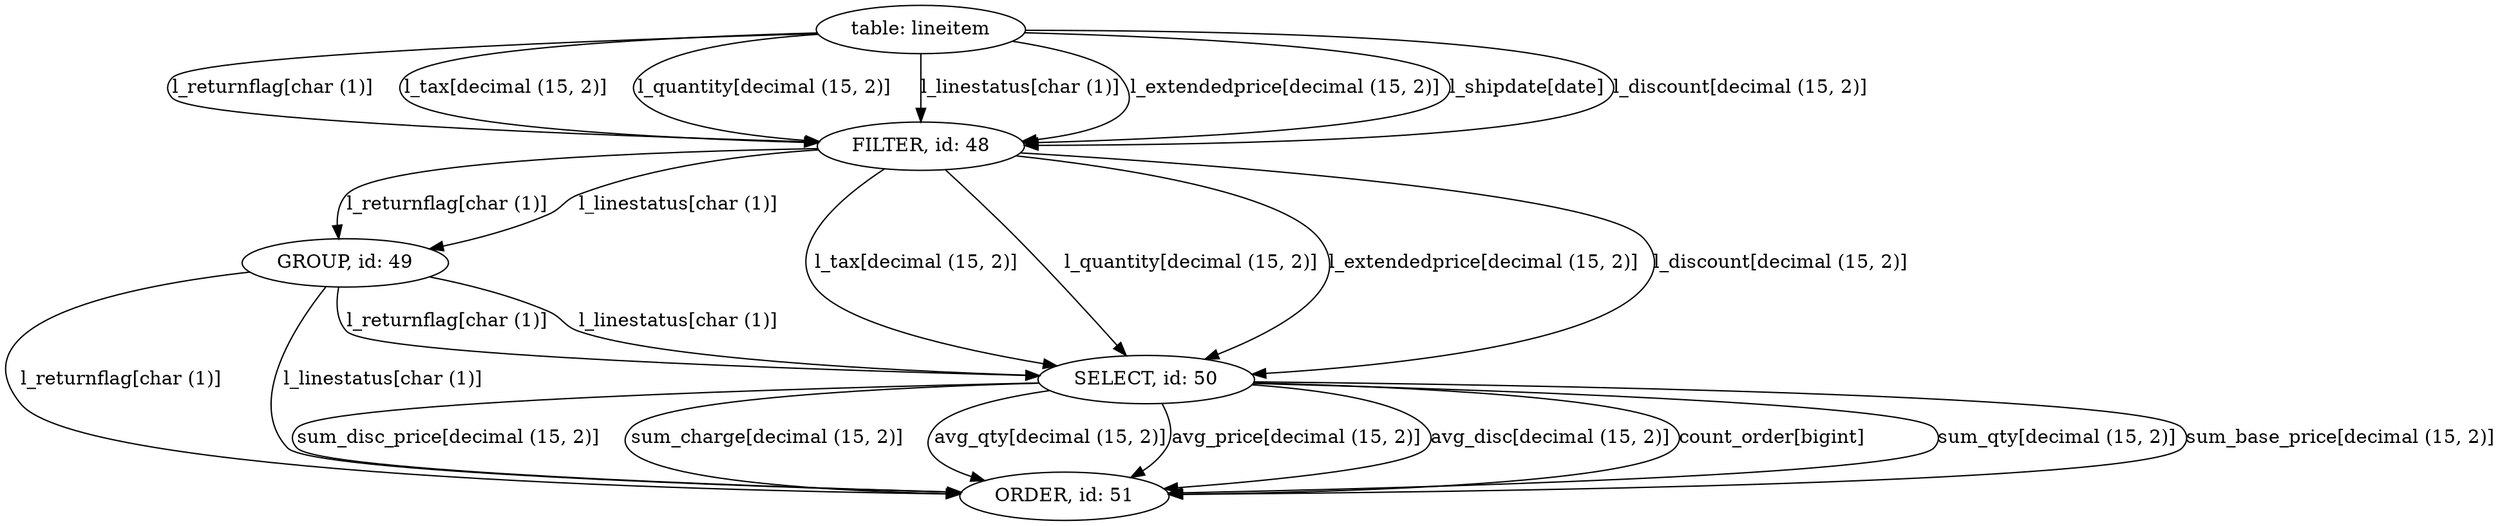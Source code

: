 digraph {
"table: lineitem" -> "FILTER, id: 48"[label="l_returnflag[char (1)]"]
"table: lineitem" -> "FILTER, id: 48"[label="l_tax[decimal (15, 2)]"]
"table: lineitem" -> "FILTER, id: 48"[label="l_quantity[decimal (15, 2)]"]
"table: lineitem" -> "FILTER, id: 48"[label="l_linestatus[char (1)]"]
"table: lineitem" -> "FILTER, id: 48"[label="l_extendedprice[decimal (15, 2)]"]
"table: lineitem" -> "FILTER, id: 48"[label="l_shipdate[date]"]
"table: lineitem" -> "FILTER, id: 48"[label="l_discount[decimal (15, 2)]"]
"FILTER, id: 48" -> "GROUP, id: 49"[label="l_returnflag[char (1)]"]
"FILTER, id: 48" -> "GROUP, id: 49"[label="l_linestatus[char (1)]"]
"GROUP, id: 49" -> "SELECT, id: 50"[label="l_returnflag[char (1)]"]
"FILTER, id: 48" -> "SELECT, id: 50"[label="l_tax[decimal (15, 2)]"]
"FILTER, id: 48" -> "SELECT, id: 50"[label="l_quantity[decimal (15, 2)]"]
"GROUP, id: 49" -> "SELECT, id: 50"[label="l_linestatus[char (1)]"]
"FILTER, id: 48" -> "SELECT, id: 50"[label="l_extendedprice[decimal (15, 2)]"]
"FILTER, id: 48" -> "SELECT, id: 50"[label="l_discount[decimal (15, 2)]"]
"GROUP, id: 49" -> "ORDER, id: 51"[label="l_returnflag[char (1)]"]
"GROUP, id: 49" -> "ORDER, id: 51"[label="l_linestatus[char (1)]"]
"SELECT, id: 50" -> "ORDER, id: 51"[label="sum_qty[decimal (15, 2)]"]
"SELECT, id: 50" -> "ORDER, id: 51"[label="sum_base_price[decimal (15, 2)]"]
"SELECT, id: 50" -> "ORDER, id: 51"[label="sum_disc_price[decimal (15, 2)]"]
"SELECT, id: 50" -> "ORDER, id: 51"[label="sum_charge[decimal (15, 2)]"]
"SELECT, id: 50" -> "ORDER, id: 51"[label="avg_qty[decimal (15, 2)]"]
"SELECT, id: 50" -> "ORDER, id: 51"[label="avg_price[decimal (15, 2)]"]
"SELECT, id: 50" -> "ORDER, id: 51"[label="avg_disc[decimal (15, 2)]"]
"SELECT, id: 50" -> "ORDER, id: 51"[label="count_order[bigint]"]
}
